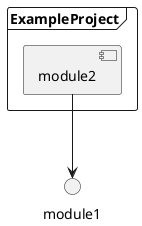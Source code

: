 @startuml

frame ExampleProject {
    component "module2"
}

'Dependencies
module2 --> module1

@enduml